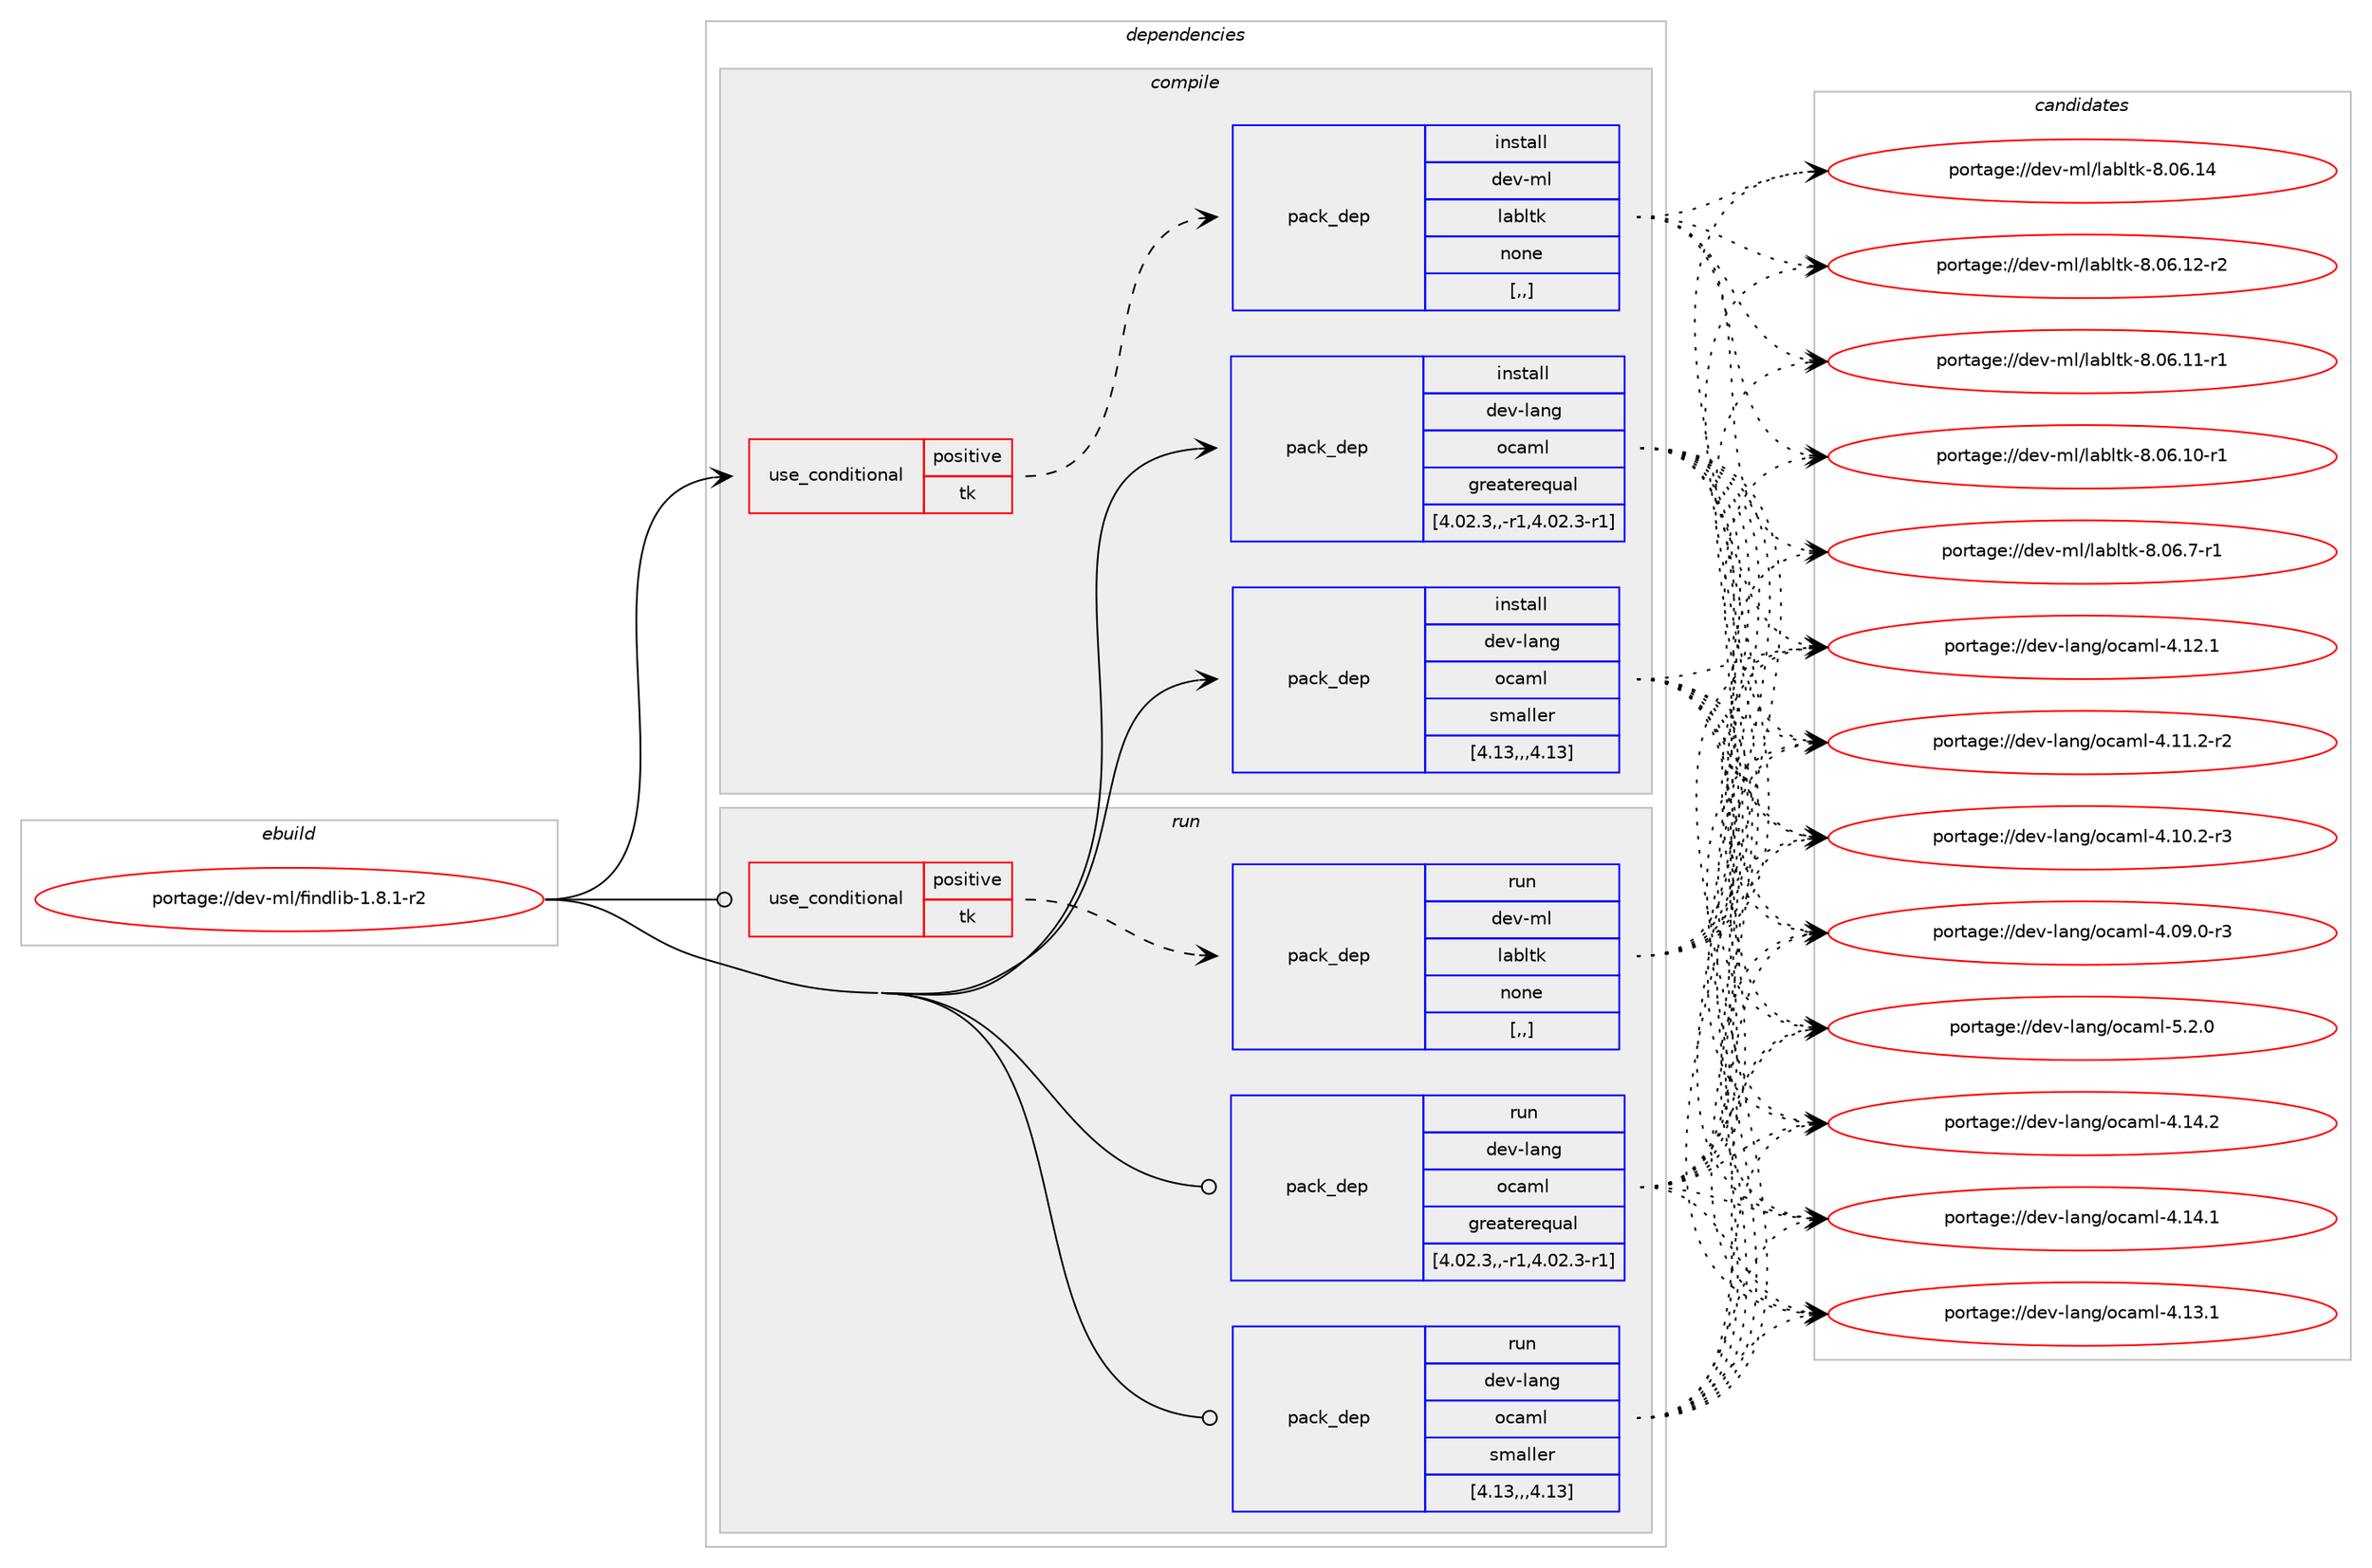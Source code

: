 digraph prolog {

# *************
# Graph options
# *************

newrank=true;
concentrate=true;
compound=true;
graph [rankdir=LR,fontname=Helvetica,fontsize=10,ranksep=1.5];#, ranksep=2.5, nodesep=0.2];
edge  [arrowhead=vee];
node  [fontname=Helvetica,fontsize=10];

# **********
# The ebuild
# **********

subgraph cluster_leftcol {
color=gray;
label=<<i>ebuild</i>>;
id [label="portage://dev-ml/findlib-1.8.1-r2", color=red, width=4, href="../dev-ml/findlib-1.8.1-r2.svg"];
}

# ****************
# The dependencies
# ****************

subgraph cluster_midcol {
color=gray;
label=<<i>dependencies</i>>;
subgraph cluster_compile {
fillcolor="#eeeeee";
style=filled;
label=<<i>compile</i>>;
subgraph cond29329 {
dependency119446 [label=<<TABLE BORDER="0" CELLBORDER="1" CELLSPACING="0" CELLPADDING="4"><TR><TD ROWSPAN="3" CELLPADDING="10">use_conditional</TD></TR><TR><TD>positive</TD></TR><TR><TD>tk</TD></TR></TABLE>>, shape=none, color=red];
subgraph pack88918 {
dependency119447 [label=<<TABLE BORDER="0" CELLBORDER="1" CELLSPACING="0" CELLPADDING="4" WIDTH="220"><TR><TD ROWSPAN="6" CELLPADDING="30">pack_dep</TD></TR><TR><TD WIDTH="110">install</TD></TR><TR><TD>dev-ml</TD></TR><TR><TD>labltk</TD></TR><TR><TD>none</TD></TR><TR><TD>[,,]</TD></TR></TABLE>>, shape=none, color=blue];
}
dependency119446:e -> dependency119447:w [weight=20,style="dashed",arrowhead="vee"];
}
id:e -> dependency119446:w [weight=20,style="solid",arrowhead="vee"];
subgraph pack88919 {
dependency119448 [label=<<TABLE BORDER="0" CELLBORDER="1" CELLSPACING="0" CELLPADDING="4" WIDTH="220"><TR><TD ROWSPAN="6" CELLPADDING="30">pack_dep</TD></TR><TR><TD WIDTH="110">install</TD></TR><TR><TD>dev-lang</TD></TR><TR><TD>ocaml</TD></TR><TR><TD>greaterequal</TD></TR><TR><TD>[4.02.3,,-r1,4.02.3-r1]</TD></TR></TABLE>>, shape=none, color=blue];
}
id:e -> dependency119448:w [weight=20,style="solid",arrowhead="vee"];
subgraph pack88920 {
dependency119449 [label=<<TABLE BORDER="0" CELLBORDER="1" CELLSPACING="0" CELLPADDING="4" WIDTH="220"><TR><TD ROWSPAN="6" CELLPADDING="30">pack_dep</TD></TR><TR><TD WIDTH="110">install</TD></TR><TR><TD>dev-lang</TD></TR><TR><TD>ocaml</TD></TR><TR><TD>smaller</TD></TR><TR><TD>[4.13,,,4.13]</TD></TR></TABLE>>, shape=none, color=blue];
}
id:e -> dependency119449:w [weight=20,style="solid",arrowhead="vee"];
}
subgraph cluster_compileandrun {
fillcolor="#eeeeee";
style=filled;
label=<<i>compile and run</i>>;
}
subgraph cluster_run {
fillcolor="#eeeeee";
style=filled;
label=<<i>run</i>>;
subgraph cond29330 {
dependency119450 [label=<<TABLE BORDER="0" CELLBORDER="1" CELLSPACING="0" CELLPADDING="4"><TR><TD ROWSPAN="3" CELLPADDING="10">use_conditional</TD></TR><TR><TD>positive</TD></TR><TR><TD>tk</TD></TR></TABLE>>, shape=none, color=red];
subgraph pack88921 {
dependency119451 [label=<<TABLE BORDER="0" CELLBORDER="1" CELLSPACING="0" CELLPADDING="4" WIDTH="220"><TR><TD ROWSPAN="6" CELLPADDING="30">pack_dep</TD></TR><TR><TD WIDTH="110">run</TD></TR><TR><TD>dev-ml</TD></TR><TR><TD>labltk</TD></TR><TR><TD>none</TD></TR><TR><TD>[,,]</TD></TR></TABLE>>, shape=none, color=blue];
}
dependency119450:e -> dependency119451:w [weight=20,style="dashed",arrowhead="vee"];
}
id:e -> dependency119450:w [weight=20,style="solid",arrowhead="odot"];
subgraph pack88922 {
dependency119452 [label=<<TABLE BORDER="0" CELLBORDER="1" CELLSPACING="0" CELLPADDING="4" WIDTH="220"><TR><TD ROWSPAN="6" CELLPADDING="30">pack_dep</TD></TR><TR><TD WIDTH="110">run</TD></TR><TR><TD>dev-lang</TD></TR><TR><TD>ocaml</TD></TR><TR><TD>greaterequal</TD></TR><TR><TD>[4.02.3,,-r1,4.02.3-r1]</TD></TR></TABLE>>, shape=none, color=blue];
}
id:e -> dependency119452:w [weight=20,style="solid",arrowhead="odot"];
subgraph pack88923 {
dependency119453 [label=<<TABLE BORDER="0" CELLBORDER="1" CELLSPACING="0" CELLPADDING="4" WIDTH="220"><TR><TD ROWSPAN="6" CELLPADDING="30">pack_dep</TD></TR><TR><TD WIDTH="110">run</TD></TR><TR><TD>dev-lang</TD></TR><TR><TD>ocaml</TD></TR><TR><TD>smaller</TD></TR><TR><TD>[4.13,,,4.13]</TD></TR></TABLE>>, shape=none, color=blue];
}
id:e -> dependency119453:w [weight=20,style="solid",arrowhead="odot"];
}
}

# **************
# The candidates
# **************

subgraph cluster_choices {
rank=same;
color=gray;
label=<<i>candidates</i>>;

subgraph choice88918 {
color=black;
nodesep=1;
choice100101118451091084710897981081161074556464854464952 [label="portage://dev-ml/labltk-8.06.14", color=red, width=4,href="../dev-ml/labltk-8.06.14.svg"];
choice1001011184510910847108979810811610745564648544649504511450 [label="portage://dev-ml/labltk-8.06.12-r2", color=red, width=4,href="../dev-ml/labltk-8.06.12-r2.svg"];
choice1001011184510910847108979810811610745564648544649494511449 [label="portage://dev-ml/labltk-8.06.11-r1", color=red, width=4,href="../dev-ml/labltk-8.06.11-r1.svg"];
choice1001011184510910847108979810811610745564648544649484511449 [label="portage://dev-ml/labltk-8.06.10-r1", color=red, width=4,href="../dev-ml/labltk-8.06.10-r1.svg"];
choice10010111845109108471089798108116107455646485446554511449 [label="portage://dev-ml/labltk-8.06.7-r1", color=red, width=4,href="../dev-ml/labltk-8.06.7-r1.svg"];
dependency119447:e -> choice100101118451091084710897981081161074556464854464952:w [style=dotted,weight="100"];
dependency119447:e -> choice1001011184510910847108979810811610745564648544649504511450:w [style=dotted,weight="100"];
dependency119447:e -> choice1001011184510910847108979810811610745564648544649494511449:w [style=dotted,weight="100"];
dependency119447:e -> choice1001011184510910847108979810811610745564648544649484511449:w [style=dotted,weight="100"];
dependency119447:e -> choice10010111845109108471089798108116107455646485446554511449:w [style=dotted,weight="100"];
}
subgraph choice88919 {
color=black;
nodesep=1;
choice1001011184510897110103471119997109108455346504648 [label="portage://dev-lang/ocaml-5.2.0", color=red, width=4,href="../dev-lang/ocaml-5.2.0.svg"];
choice100101118451089711010347111999710910845524649524650 [label="portage://dev-lang/ocaml-4.14.2", color=red, width=4,href="../dev-lang/ocaml-4.14.2.svg"];
choice100101118451089711010347111999710910845524649524649 [label="portage://dev-lang/ocaml-4.14.1", color=red, width=4,href="../dev-lang/ocaml-4.14.1.svg"];
choice100101118451089711010347111999710910845524649514649 [label="portage://dev-lang/ocaml-4.13.1", color=red, width=4,href="../dev-lang/ocaml-4.13.1.svg"];
choice100101118451089711010347111999710910845524649504649 [label="portage://dev-lang/ocaml-4.12.1", color=red, width=4,href="../dev-lang/ocaml-4.12.1.svg"];
choice1001011184510897110103471119997109108455246494946504511450 [label="portage://dev-lang/ocaml-4.11.2-r2", color=red, width=4,href="../dev-lang/ocaml-4.11.2-r2.svg"];
choice1001011184510897110103471119997109108455246494846504511451 [label="portage://dev-lang/ocaml-4.10.2-r3", color=red, width=4,href="../dev-lang/ocaml-4.10.2-r3.svg"];
choice1001011184510897110103471119997109108455246485746484511451 [label="portage://dev-lang/ocaml-4.09.0-r3", color=red, width=4,href="../dev-lang/ocaml-4.09.0-r3.svg"];
dependency119448:e -> choice1001011184510897110103471119997109108455346504648:w [style=dotted,weight="100"];
dependency119448:e -> choice100101118451089711010347111999710910845524649524650:w [style=dotted,weight="100"];
dependency119448:e -> choice100101118451089711010347111999710910845524649524649:w [style=dotted,weight="100"];
dependency119448:e -> choice100101118451089711010347111999710910845524649514649:w [style=dotted,weight="100"];
dependency119448:e -> choice100101118451089711010347111999710910845524649504649:w [style=dotted,weight="100"];
dependency119448:e -> choice1001011184510897110103471119997109108455246494946504511450:w [style=dotted,weight="100"];
dependency119448:e -> choice1001011184510897110103471119997109108455246494846504511451:w [style=dotted,weight="100"];
dependency119448:e -> choice1001011184510897110103471119997109108455246485746484511451:w [style=dotted,weight="100"];
}
subgraph choice88920 {
color=black;
nodesep=1;
choice1001011184510897110103471119997109108455346504648 [label="portage://dev-lang/ocaml-5.2.0", color=red, width=4,href="../dev-lang/ocaml-5.2.0.svg"];
choice100101118451089711010347111999710910845524649524650 [label="portage://dev-lang/ocaml-4.14.2", color=red, width=4,href="../dev-lang/ocaml-4.14.2.svg"];
choice100101118451089711010347111999710910845524649524649 [label="portage://dev-lang/ocaml-4.14.1", color=red, width=4,href="../dev-lang/ocaml-4.14.1.svg"];
choice100101118451089711010347111999710910845524649514649 [label="portage://dev-lang/ocaml-4.13.1", color=red, width=4,href="../dev-lang/ocaml-4.13.1.svg"];
choice100101118451089711010347111999710910845524649504649 [label="portage://dev-lang/ocaml-4.12.1", color=red, width=4,href="../dev-lang/ocaml-4.12.1.svg"];
choice1001011184510897110103471119997109108455246494946504511450 [label="portage://dev-lang/ocaml-4.11.2-r2", color=red, width=4,href="../dev-lang/ocaml-4.11.2-r2.svg"];
choice1001011184510897110103471119997109108455246494846504511451 [label="portage://dev-lang/ocaml-4.10.2-r3", color=red, width=4,href="../dev-lang/ocaml-4.10.2-r3.svg"];
choice1001011184510897110103471119997109108455246485746484511451 [label="portage://dev-lang/ocaml-4.09.0-r3", color=red, width=4,href="../dev-lang/ocaml-4.09.0-r3.svg"];
dependency119449:e -> choice1001011184510897110103471119997109108455346504648:w [style=dotted,weight="100"];
dependency119449:e -> choice100101118451089711010347111999710910845524649524650:w [style=dotted,weight="100"];
dependency119449:e -> choice100101118451089711010347111999710910845524649524649:w [style=dotted,weight="100"];
dependency119449:e -> choice100101118451089711010347111999710910845524649514649:w [style=dotted,weight="100"];
dependency119449:e -> choice100101118451089711010347111999710910845524649504649:w [style=dotted,weight="100"];
dependency119449:e -> choice1001011184510897110103471119997109108455246494946504511450:w [style=dotted,weight="100"];
dependency119449:e -> choice1001011184510897110103471119997109108455246494846504511451:w [style=dotted,weight="100"];
dependency119449:e -> choice1001011184510897110103471119997109108455246485746484511451:w [style=dotted,weight="100"];
}
subgraph choice88921 {
color=black;
nodesep=1;
choice100101118451091084710897981081161074556464854464952 [label="portage://dev-ml/labltk-8.06.14", color=red, width=4,href="../dev-ml/labltk-8.06.14.svg"];
choice1001011184510910847108979810811610745564648544649504511450 [label="portage://dev-ml/labltk-8.06.12-r2", color=red, width=4,href="../dev-ml/labltk-8.06.12-r2.svg"];
choice1001011184510910847108979810811610745564648544649494511449 [label="portage://dev-ml/labltk-8.06.11-r1", color=red, width=4,href="../dev-ml/labltk-8.06.11-r1.svg"];
choice1001011184510910847108979810811610745564648544649484511449 [label="portage://dev-ml/labltk-8.06.10-r1", color=red, width=4,href="../dev-ml/labltk-8.06.10-r1.svg"];
choice10010111845109108471089798108116107455646485446554511449 [label="portage://dev-ml/labltk-8.06.7-r1", color=red, width=4,href="../dev-ml/labltk-8.06.7-r1.svg"];
dependency119451:e -> choice100101118451091084710897981081161074556464854464952:w [style=dotted,weight="100"];
dependency119451:e -> choice1001011184510910847108979810811610745564648544649504511450:w [style=dotted,weight="100"];
dependency119451:e -> choice1001011184510910847108979810811610745564648544649494511449:w [style=dotted,weight="100"];
dependency119451:e -> choice1001011184510910847108979810811610745564648544649484511449:w [style=dotted,weight="100"];
dependency119451:e -> choice10010111845109108471089798108116107455646485446554511449:w [style=dotted,weight="100"];
}
subgraph choice88922 {
color=black;
nodesep=1;
choice1001011184510897110103471119997109108455346504648 [label="portage://dev-lang/ocaml-5.2.0", color=red, width=4,href="../dev-lang/ocaml-5.2.0.svg"];
choice100101118451089711010347111999710910845524649524650 [label="portage://dev-lang/ocaml-4.14.2", color=red, width=4,href="../dev-lang/ocaml-4.14.2.svg"];
choice100101118451089711010347111999710910845524649524649 [label="portage://dev-lang/ocaml-4.14.1", color=red, width=4,href="../dev-lang/ocaml-4.14.1.svg"];
choice100101118451089711010347111999710910845524649514649 [label="portage://dev-lang/ocaml-4.13.1", color=red, width=4,href="../dev-lang/ocaml-4.13.1.svg"];
choice100101118451089711010347111999710910845524649504649 [label="portage://dev-lang/ocaml-4.12.1", color=red, width=4,href="../dev-lang/ocaml-4.12.1.svg"];
choice1001011184510897110103471119997109108455246494946504511450 [label="portage://dev-lang/ocaml-4.11.2-r2", color=red, width=4,href="../dev-lang/ocaml-4.11.2-r2.svg"];
choice1001011184510897110103471119997109108455246494846504511451 [label="portage://dev-lang/ocaml-4.10.2-r3", color=red, width=4,href="../dev-lang/ocaml-4.10.2-r3.svg"];
choice1001011184510897110103471119997109108455246485746484511451 [label="portage://dev-lang/ocaml-4.09.0-r3", color=red, width=4,href="../dev-lang/ocaml-4.09.0-r3.svg"];
dependency119452:e -> choice1001011184510897110103471119997109108455346504648:w [style=dotted,weight="100"];
dependency119452:e -> choice100101118451089711010347111999710910845524649524650:w [style=dotted,weight="100"];
dependency119452:e -> choice100101118451089711010347111999710910845524649524649:w [style=dotted,weight="100"];
dependency119452:e -> choice100101118451089711010347111999710910845524649514649:w [style=dotted,weight="100"];
dependency119452:e -> choice100101118451089711010347111999710910845524649504649:w [style=dotted,weight="100"];
dependency119452:e -> choice1001011184510897110103471119997109108455246494946504511450:w [style=dotted,weight="100"];
dependency119452:e -> choice1001011184510897110103471119997109108455246494846504511451:w [style=dotted,weight="100"];
dependency119452:e -> choice1001011184510897110103471119997109108455246485746484511451:w [style=dotted,weight="100"];
}
subgraph choice88923 {
color=black;
nodesep=1;
choice1001011184510897110103471119997109108455346504648 [label="portage://dev-lang/ocaml-5.2.0", color=red, width=4,href="../dev-lang/ocaml-5.2.0.svg"];
choice100101118451089711010347111999710910845524649524650 [label="portage://dev-lang/ocaml-4.14.2", color=red, width=4,href="../dev-lang/ocaml-4.14.2.svg"];
choice100101118451089711010347111999710910845524649524649 [label="portage://dev-lang/ocaml-4.14.1", color=red, width=4,href="../dev-lang/ocaml-4.14.1.svg"];
choice100101118451089711010347111999710910845524649514649 [label="portage://dev-lang/ocaml-4.13.1", color=red, width=4,href="../dev-lang/ocaml-4.13.1.svg"];
choice100101118451089711010347111999710910845524649504649 [label="portage://dev-lang/ocaml-4.12.1", color=red, width=4,href="../dev-lang/ocaml-4.12.1.svg"];
choice1001011184510897110103471119997109108455246494946504511450 [label="portage://dev-lang/ocaml-4.11.2-r2", color=red, width=4,href="../dev-lang/ocaml-4.11.2-r2.svg"];
choice1001011184510897110103471119997109108455246494846504511451 [label="portage://dev-lang/ocaml-4.10.2-r3", color=red, width=4,href="../dev-lang/ocaml-4.10.2-r3.svg"];
choice1001011184510897110103471119997109108455246485746484511451 [label="portage://dev-lang/ocaml-4.09.0-r3", color=red, width=4,href="../dev-lang/ocaml-4.09.0-r3.svg"];
dependency119453:e -> choice1001011184510897110103471119997109108455346504648:w [style=dotted,weight="100"];
dependency119453:e -> choice100101118451089711010347111999710910845524649524650:w [style=dotted,weight="100"];
dependency119453:e -> choice100101118451089711010347111999710910845524649524649:w [style=dotted,weight="100"];
dependency119453:e -> choice100101118451089711010347111999710910845524649514649:w [style=dotted,weight="100"];
dependency119453:e -> choice100101118451089711010347111999710910845524649504649:w [style=dotted,weight="100"];
dependency119453:e -> choice1001011184510897110103471119997109108455246494946504511450:w [style=dotted,weight="100"];
dependency119453:e -> choice1001011184510897110103471119997109108455246494846504511451:w [style=dotted,weight="100"];
dependency119453:e -> choice1001011184510897110103471119997109108455246485746484511451:w [style=dotted,weight="100"];
}
}

}
